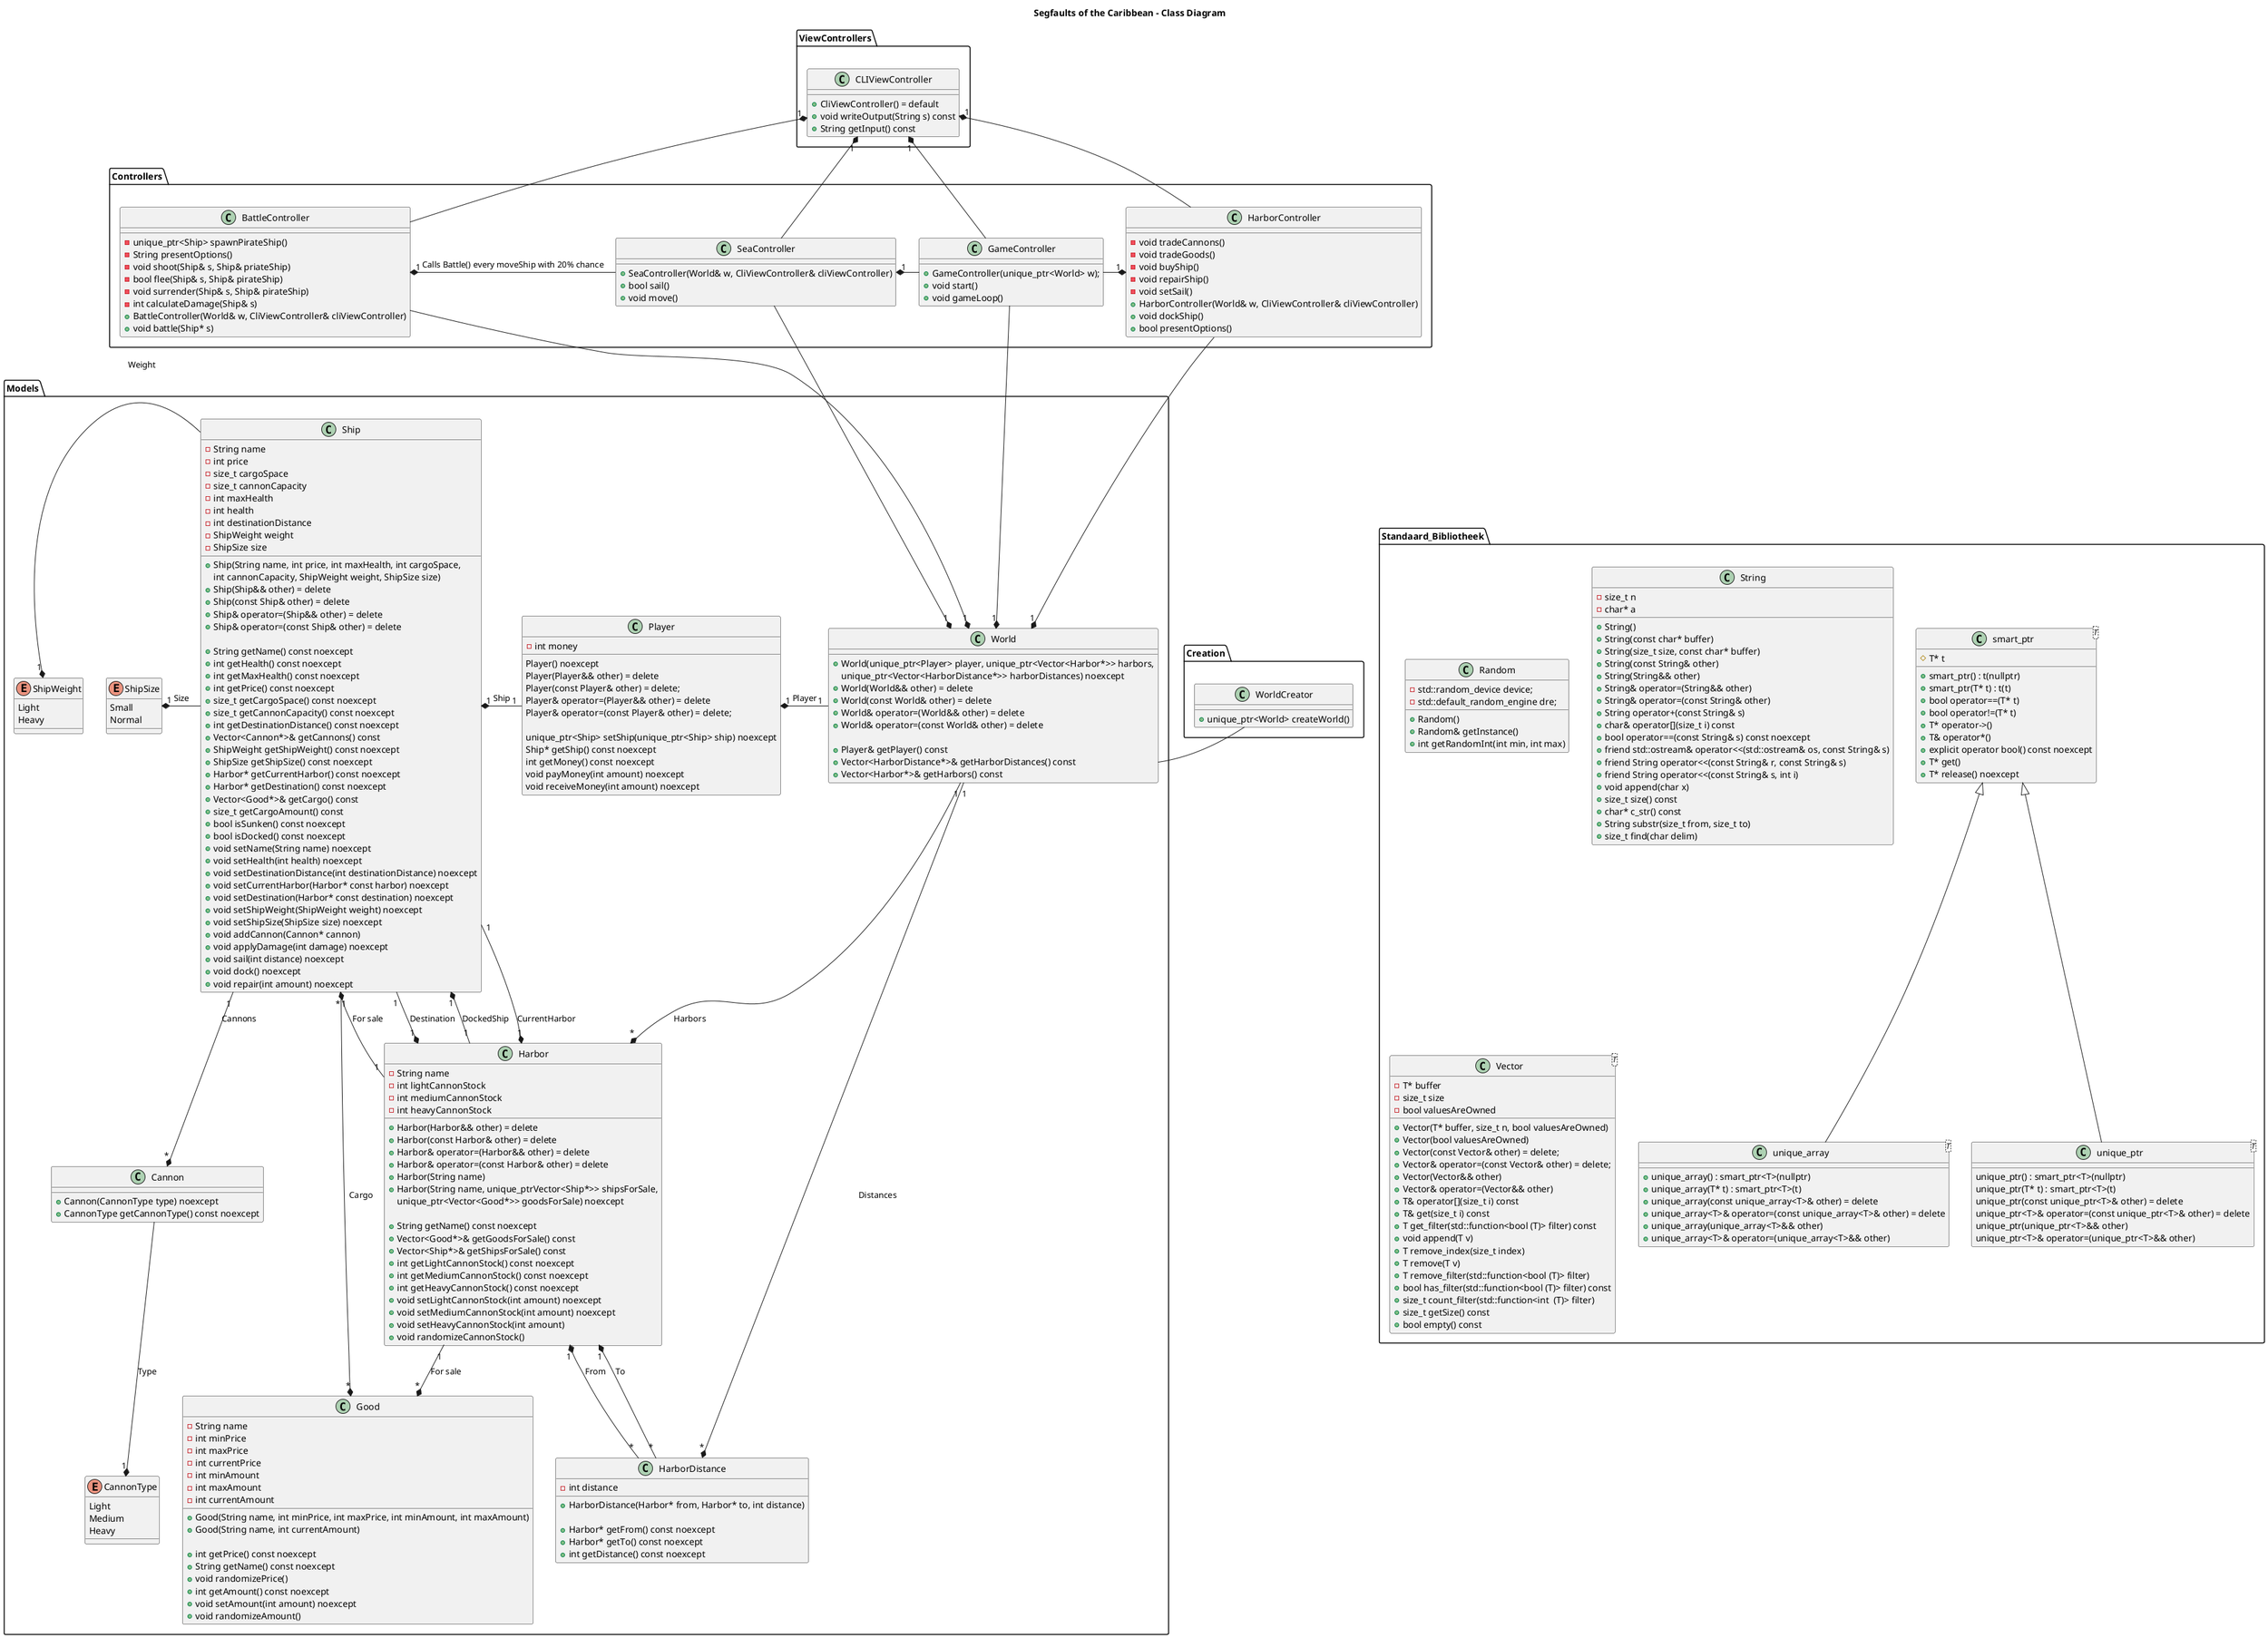 @startuml
title Segfaults of the Caribbean - Class Diagram

' Model layer
package Models {
    class Player {
        -int money

        Player() noexcept
        Player(Player&& other) = delete
        Player(const Player& other) = delete;
        Player& operator=(Player&& other) = delete
        Player& operator=(const Player& other) = delete;

        unique_ptr<Ship> setShip(unique_ptr<Ship> ship) noexcept
        Ship* getShip() const noexcept
        int getMoney() const noexcept
        void payMoney(int amount) noexcept
        void receiveMoney(int amount) noexcept
    }
    class Ship {
        -String name
        -int price
        -size_t cargoSpace
        -size_t cannonCapacity
        -int maxHealth
        -int health
        -int destinationDistance
        -ShipWeight weight
        -ShipSize size

        +Ship(String name, int price, int maxHealth, int cargoSpace,
              int cannonCapacity, ShipWeight weight, ShipSize size)
        +Ship(Ship&& other) = delete
        +Ship(const Ship& other) = delete
        +Ship& operator=(Ship&& other) = delete
        +Ship& operator=(const Ship& other) = delete

        +String getName() const noexcept
        +int getHealth() const noexcept
        +int getMaxHealth() const noexcept
        +int getPrice() const noexcept
        +size_t getCargoSpace() const noexcept
        +size_t getCannonCapacity() const noexcept
        +int getDestinationDistance() const noexcept
        +Vector<Cannon*>& getCannons() const
        +ShipWeight getShipWeight() const noexcept
        +ShipSize getShipSize() const noexcept
        +Harbor* getCurrentHarbor() const noexcept
        +Harbor* getDestination() const noexcept
        +Vector<Good*>& getCargo() const
        +size_t getCargoAmount() const
        +bool isSunken() const noexcept
        +bool isDocked() const noexcept
        +void setName(String name) noexcept
        +void setHealth(int health) noexcept
        +void setDestinationDistance(int destinationDistance) noexcept
        +void setCurrentHarbor(Harbor* const harbor) noexcept
        +void setDestination(Harbor* const destination) noexcept
        +void setShipWeight(ShipWeight weight) noexcept
        +void setShipSize(ShipSize size) noexcept
        +void addCannon(Cannon* cannon)
        +void applyDamage(int damage) noexcept
        +void sail(int distance) noexcept
        +void dock() noexcept
        +void repair(int amount) noexcept
    }
    class Cannon {
        +Cannon(CannonType type) noexcept
        +CannonType getCannonType() const noexcept
    }
    enum CannonType {
        Light
        Medium
        Heavy
    }
    class World {
        +World(unique_ptr<Player> player, unique_ptr<Vector<Harbor*>> harbors,
               unique_ptr<Vector<HarborDistance*>> harborDistances) noexcept
        +World(World&& other) = delete
        +World(const World& other) = delete
        +World& operator=(World&& other) = delete
        +World& operator=(const World& other) = delete

        +Player& getPlayer() const
        +Vector<HarborDistance*>& getHarborDistances() const
        +Vector<Harbor*>& getHarbors() const
    }
    class Harbor {
        -String name
        -int lightCannonStock
        -int mediumCannonStock
        -int heavyCannonStock

        +Harbor(Harbor&& other) = delete
        +Harbor(const Harbor& other) = delete
        +Harbor& operator=(Harbor&& other) = delete
        +Harbor& operator=(const Harbor& other) = delete
        +Harbor(String name)
        +Harbor(String name, unique_ptrVector<Ship*>> shipsForSale,
                unique_ptr<Vector<Good*>> goodsForSale) noexcept

        +String getName() const noexcept
        +Vector<Good*>& getGoodsForSale() const
        +Vector<Ship*>& getShipsForSale() const
        +int getLightCannonStock() const noexcept
        +int getMediumCannonStock() const noexcept
        +int getHeavyCannonStock() const noexcept
        +void setLightCannonStock(int amount) noexcept
        +void setMediumCannonStock(int amount) noexcept
        +void setHeavyCannonStock(int amount)
        +void randomizeCannonStock()
    }
    class HarborDistance {
        -int distance
        +HarborDistance(Harbor* from, Harbor* to, int distance)

        +Harbor* getFrom() const noexcept
        +Harbor* getTo() const noexcept
        +int getDistance() const noexcept
    }
    class Good {
        -String name
        -int minPrice
        -int maxPrice
        -int currentPrice
        -int minAmount
        -int maxAmount
        -int currentAmount

        +Good(String name, int minPrice, int maxPrice, int minAmount, int maxAmount)
        +Good(String name, int currentAmount)

        +int getPrice() const noexcept
        +String getName() const noexcept
        +void randomizePrice()
        +int getAmount() const noexcept
        +void setAmount(int amount) noexcept
        +void randomizeAmount()
   }
    enum ShipWeight {
        Light
        Heavy
    }
    enum ShipSize {
        Small
        Normal
    }
}

' Controller layer
package Controllers {  
    class HarborController {
        -void tradeCannons()
        -void tradeGoods()
        -void buyShip()
        -void repairShip()
        -void setSail()
        +HarborController(World& w, CliViewController& cliViewController)
        +void dockShip()
        +bool presentOptions()
    }
    class BattleController {
        -unique_ptr<Ship> spawnPirateShip()
        -String presentOptions()
        -void shoot(Ship& s, Ship& priateShip)
        -bool flee(Ship& s, Ship& pirateShip)
        -void surrender(Ship& s, Ship& pirateShip)
        -int calculateDamage(Ship& s)
        +BattleController(World& w, CliViewController& cliViewController)
        +void battle(Ship* s)
    }
    class SeaController {
        +SeaController(World& w, CliViewController& cliViewController)
        +bool sail()
        +void move()
    }
    class GameController {
        +GameController(unique_ptr<World> w);
        +void start()
        +void gameLoop()
    }
}

' View layer
package ViewControllers {
    class CLIViewController {
        +CliViewController() = default
        +void writeOutput(String s) const
        +String getInput() const
    }
}

' Standaard Bibliotheek
package Standaard_Bibliotheek {
    class Random {
        -std::random_device device;
        -std::default_random_engine dre;
        +Random()
        +Random& getInstance()
        +int getRandomInt(int min, int max)
    }
    class String {
        -size_t n
        -char* a
        +String()
        +String(const char* buffer)
        +String(size_t size, const char* buffer)
        +String(const String& other)
        +String(String&& other)
        +String& operator=(String&& other)
        +String& operator=(const String& other)
        +String operator+(const String& s)
        +char& operator[](size_t i) const
        +bool operator==(const String& s) const noexcept
        +friend std::ostream& operator<<(std::ostream& os, const String& s)
        +friend String operator<<(const String& r, const String& s)
        +friend String operator<<(const String& s, int i)
        +void append(char x)
        +size_t size() const
        +char* c_str() const
        +String substr(size_t from, size_t to)
        +size_t find(char delim)
    }
    class Vector<T> {
        -T* buffer
        -size_t size
        -bool valuesAreOwned
        +Vector(T* buffer, size_t n, bool valuesAreOwned)
        +Vector(bool valuesAreOwned)
        +Vector(const Vector& other) = delete;
        +Vector& operator=(const Vector& other) = delete;
        +Vector(Vector&& other)
        +Vector& operator=(Vector&& other)
        +T& operator[](size_t i) const
        +T& get(size_t i) const
        +T get_filter(std::function<bool (T)> filter) const
        +void append(T v)
        +T remove_index(size_t index)
        +T remove(T v)
        +T remove_filter(std::function<bool (T)> filter)
        +bool has_filter(std::function<bool (T)> filter) const
        +size_t count_filter(std::function<int  (T)> filter)
        +size_t getSize() const
        +bool empty() const
    }
    class smart_ptr<T> {
        #T* t
        +smart_ptr() : t(nullptr)
        +smart_ptr(T* t) : t(t)
        +bool operator==(T* t)
        +bool operator!=(T* t)
        +T* operator->()
        +T& operator*()
        +explicit operator bool() const noexcept
        +T* get()
        +T* release() noexcept
    }
    class unique_array<T> {
        +unique_array() : smart_ptr<T>(nullptr)
        +unique_array(T* t) : smart_ptr<T>(t)
        +unique_array(const unique_array<T>& other) = delete
        +unique_array<T>& operator=(const unique_array<T>& other) = delete
        +unique_array(unique_array<T>&& other)
        +unique_array<T>& operator=(unique_array<T>&& other)
    }
    class unique_ptr<T> {
        unique_ptr() : smart_ptr<T>(nullptr)
        unique_ptr(T* t) : smart_ptr<T>(t)
        unique_ptr(const unique_ptr<T>& other) = delete
        unique_ptr<T>& operator=(const unique_ptr<T>& other) = delete
        unique_ptr(unique_ptr<T>&& other)
        unique_ptr<T>& operator=(unique_ptr<T>&& other)
    }
}

package Creation {
    class WorldCreator {
        +unique_ptr<World> createWorld()
    }
}

' Relationships
' Model > Model relationships
ShipSize "1" *-right- Ship : Size
ShipWeight "1" *-right- Ship : Weight
Cannon "*" *-up- "1" Ship : Cannons
Ship "1" *-right- "1" Player : Ship
Ship "*" *-right- "1" Harbor : For sale
CannonType "1" *-up- Cannon : Type
Good "*" *-up- "1" Harbor : For sale
Good "*" *-up- "1" Ship : Cargo
Player "1" *-right- "1" World : Player
Harbor "*" *-up- "1" World : Harbors
HarborDistance "*" *-left- "1" World : Distances
Harbor "1" *-down- "1" Ship : Destination
Harbor "1" -down-* "1" Ship : DockedShip
Harbor "1" *-down- "1" Ship : CurrentHarbor
Harbor "1" *-down- "*" HarborDistance : From
Harbor "1" *-down- "*" HarborDistance : To

' Model > Controller relationships
World "1" *-up- GameController
World "1" *-up- SeaController
World "1" *-up- BattleController
World "1" *-up- HarborController

' Controller > Controller relationships
BattleController "1" *-right- SeaController  : Calls Battle() every moveShip with 20% chance
SeaController"1" *-right- GameController
HarborController "1" *-left- GameController
WorldCreator -left- World
WorldCreator -[hidden]> HarborController

' Controller > View relationships
CLIViewController "1" *-down- GameController
CLIViewController "1" *-down- BattleController
CLIViewController "1" *-down- HarborController
CLIViewController "1" *-down- SeaController

' Standaard Bilbiotheek
smart_ptr <|-down- unique_ptr
smart_ptr <|-down- unique_array

smart_ptr -[hidden]> Ship

@enduml